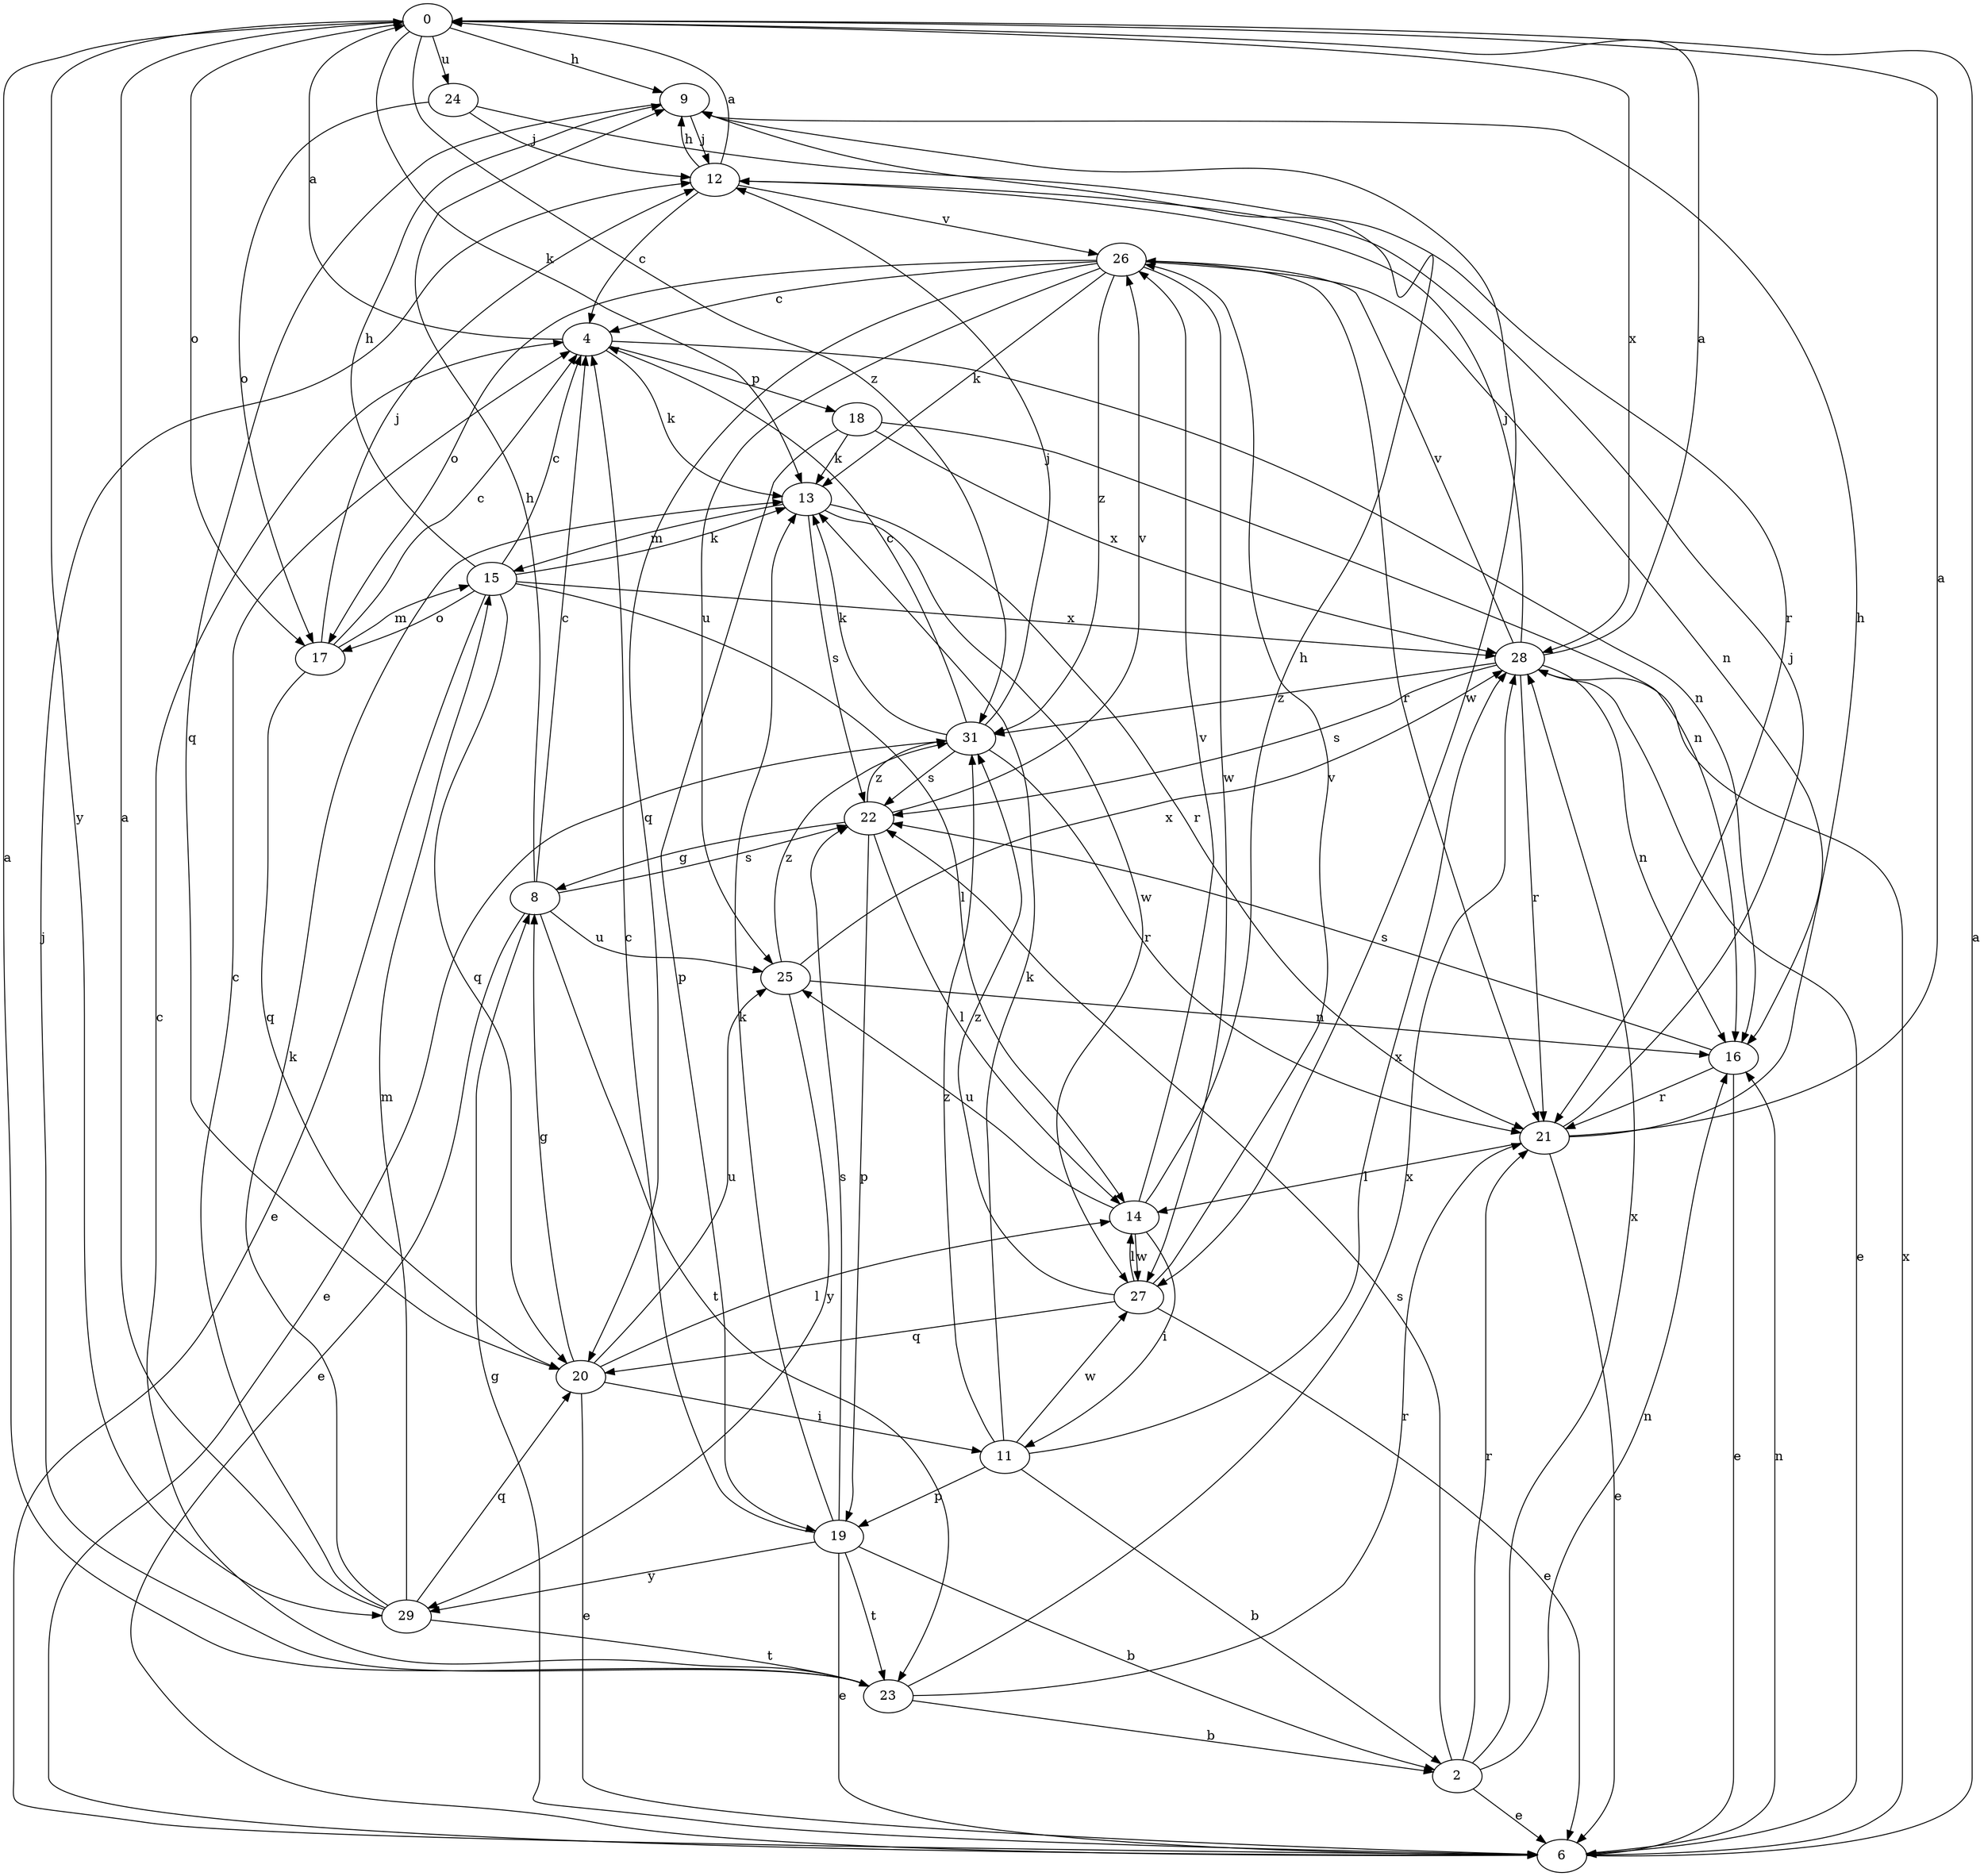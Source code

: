 strict digraph  {
0;
2;
4;
6;
8;
9;
11;
12;
13;
14;
15;
16;
17;
18;
19;
20;
21;
22;
23;
24;
25;
26;
27;
28;
29;
31;
0 -> 9  [label=h];
0 -> 13  [label=k];
0 -> 17  [label=o];
0 -> 24  [label=u];
0 -> 28  [label=x];
0 -> 29  [label=y];
0 -> 31  [label=z];
2 -> 6  [label=e];
2 -> 16  [label=n];
2 -> 21  [label=r];
2 -> 22  [label=s];
2 -> 28  [label=x];
4 -> 0  [label=a];
4 -> 13  [label=k];
4 -> 16  [label=n];
4 -> 18  [label=p];
6 -> 0  [label=a];
6 -> 8  [label=g];
6 -> 16  [label=n];
6 -> 28  [label=x];
8 -> 4  [label=c];
8 -> 6  [label=e];
8 -> 9  [label=h];
8 -> 22  [label=s];
8 -> 23  [label=t];
8 -> 25  [label=u];
9 -> 12  [label=j];
9 -> 20  [label=q];
9 -> 27  [label=w];
11 -> 2  [label=b];
11 -> 13  [label=k];
11 -> 19  [label=p];
11 -> 27  [label=w];
11 -> 28  [label=x];
11 -> 31  [label=z];
12 -> 0  [label=a];
12 -> 4  [label=c];
12 -> 9  [label=h];
12 -> 26  [label=v];
13 -> 15  [label=m];
13 -> 21  [label=r];
13 -> 22  [label=s];
13 -> 27  [label=w];
14 -> 9  [label=h];
14 -> 11  [label=i];
14 -> 25  [label=u];
14 -> 26  [label=v];
14 -> 27  [label=w];
15 -> 4  [label=c];
15 -> 6  [label=e];
15 -> 9  [label=h];
15 -> 13  [label=k];
15 -> 14  [label=l];
15 -> 17  [label=o];
15 -> 20  [label=q];
15 -> 28  [label=x];
16 -> 6  [label=e];
16 -> 21  [label=r];
16 -> 22  [label=s];
17 -> 4  [label=c];
17 -> 12  [label=j];
17 -> 15  [label=m];
17 -> 20  [label=q];
18 -> 13  [label=k];
18 -> 16  [label=n];
18 -> 19  [label=p];
18 -> 28  [label=x];
19 -> 2  [label=b];
19 -> 4  [label=c];
19 -> 6  [label=e];
19 -> 13  [label=k];
19 -> 22  [label=s];
19 -> 23  [label=t];
19 -> 29  [label=y];
20 -> 6  [label=e];
20 -> 8  [label=g];
20 -> 11  [label=i];
20 -> 14  [label=l];
20 -> 25  [label=u];
21 -> 0  [label=a];
21 -> 6  [label=e];
21 -> 9  [label=h];
21 -> 12  [label=j];
21 -> 14  [label=l];
22 -> 8  [label=g];
22 -> 14  [label=l];
22 -> 19  [label=p];
22 -> 26  [label=v];
22 -> 31  [label=z];
23 -> 0  [label=a];
23 -> 2  [label=b];
23 -> 4  [label=c];
23 -> 12  [label=j];
23 -> 21  [label=r];
23 -> 28  [label=x];
24 -> 12  [label=j];
24 -> 17  [label=o];
24 -> 21  [label=r];
25 -> 16  [label=n];
25 -> 28  [label=x];
25 -> 29  [label=y];
25 -> 31  [label=z];
26 -> 4  [label=c];
26 -> 13  [label=k];
26 -> 16  [label=n];
26 -> 17  [label=o];
26 -> 20  [label=q];
26 -> 21  [label=r];
26 -> 25  [label=u];
26 -> 27  [label=w];
26 -> 31  [label=z];
27 -> 6  [label=e];
27 -> 14  [label=l];
27 -> 20  [label=q];
27 -> 26  [label=v];
27 -> 31  [label=z];
28 -> 0  [label=a];
28 -> 6  [label=e];
28 -> 12  [label=j];
28 -> 16  [label=n];
28 -> 21  [label=r];
28 -> 22  [label=s];
28 -> 26  [label=v];
28 -> 31  [label=z];
29 -> 0  [label=a];
29 -> 4  [label=c];
29 -> 13  [label=k];
29 -> 15  [label=m];
29 -> 20  [label=q];
29 -> 23  [label=t];
31 -> 4  [label=c];
31 -> 6  [label=e];
31 -> 12  [label=j];
31 -> 13  [label=k];
31 -> 21  [label=r];
31 -> 22  [label=s];
}
